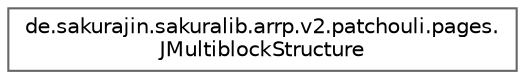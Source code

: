digraph "Graphical Class Hierarchy"
{
 // LATEX_PDF_SIZE
  bgcolor="transparent";
  edge [fontname=Helvetica,fontsize=10,labelfontname=Helvetica,labelfontsize=10];
  node [fontname=Helvetica,fontsize=10,shape=box,height=0.2,width=0.4];
  rankdir="LR";
  Node0 [label="de.sakurajin.sakuralib.arrp.v2.patchouli.pages.\lJMultiblockStructure",height=0.2,width=0.4,color="grey40", fillcolor="white", style="filled",URL="$classde_1_1sakurajin_1_1sakuralib_1_1arrp_1_1v2_1_1patchouli_1_1pages_1_1JMultiblockStructure.html",tooltip="A data structure to represent a multiblock structure."];
}
